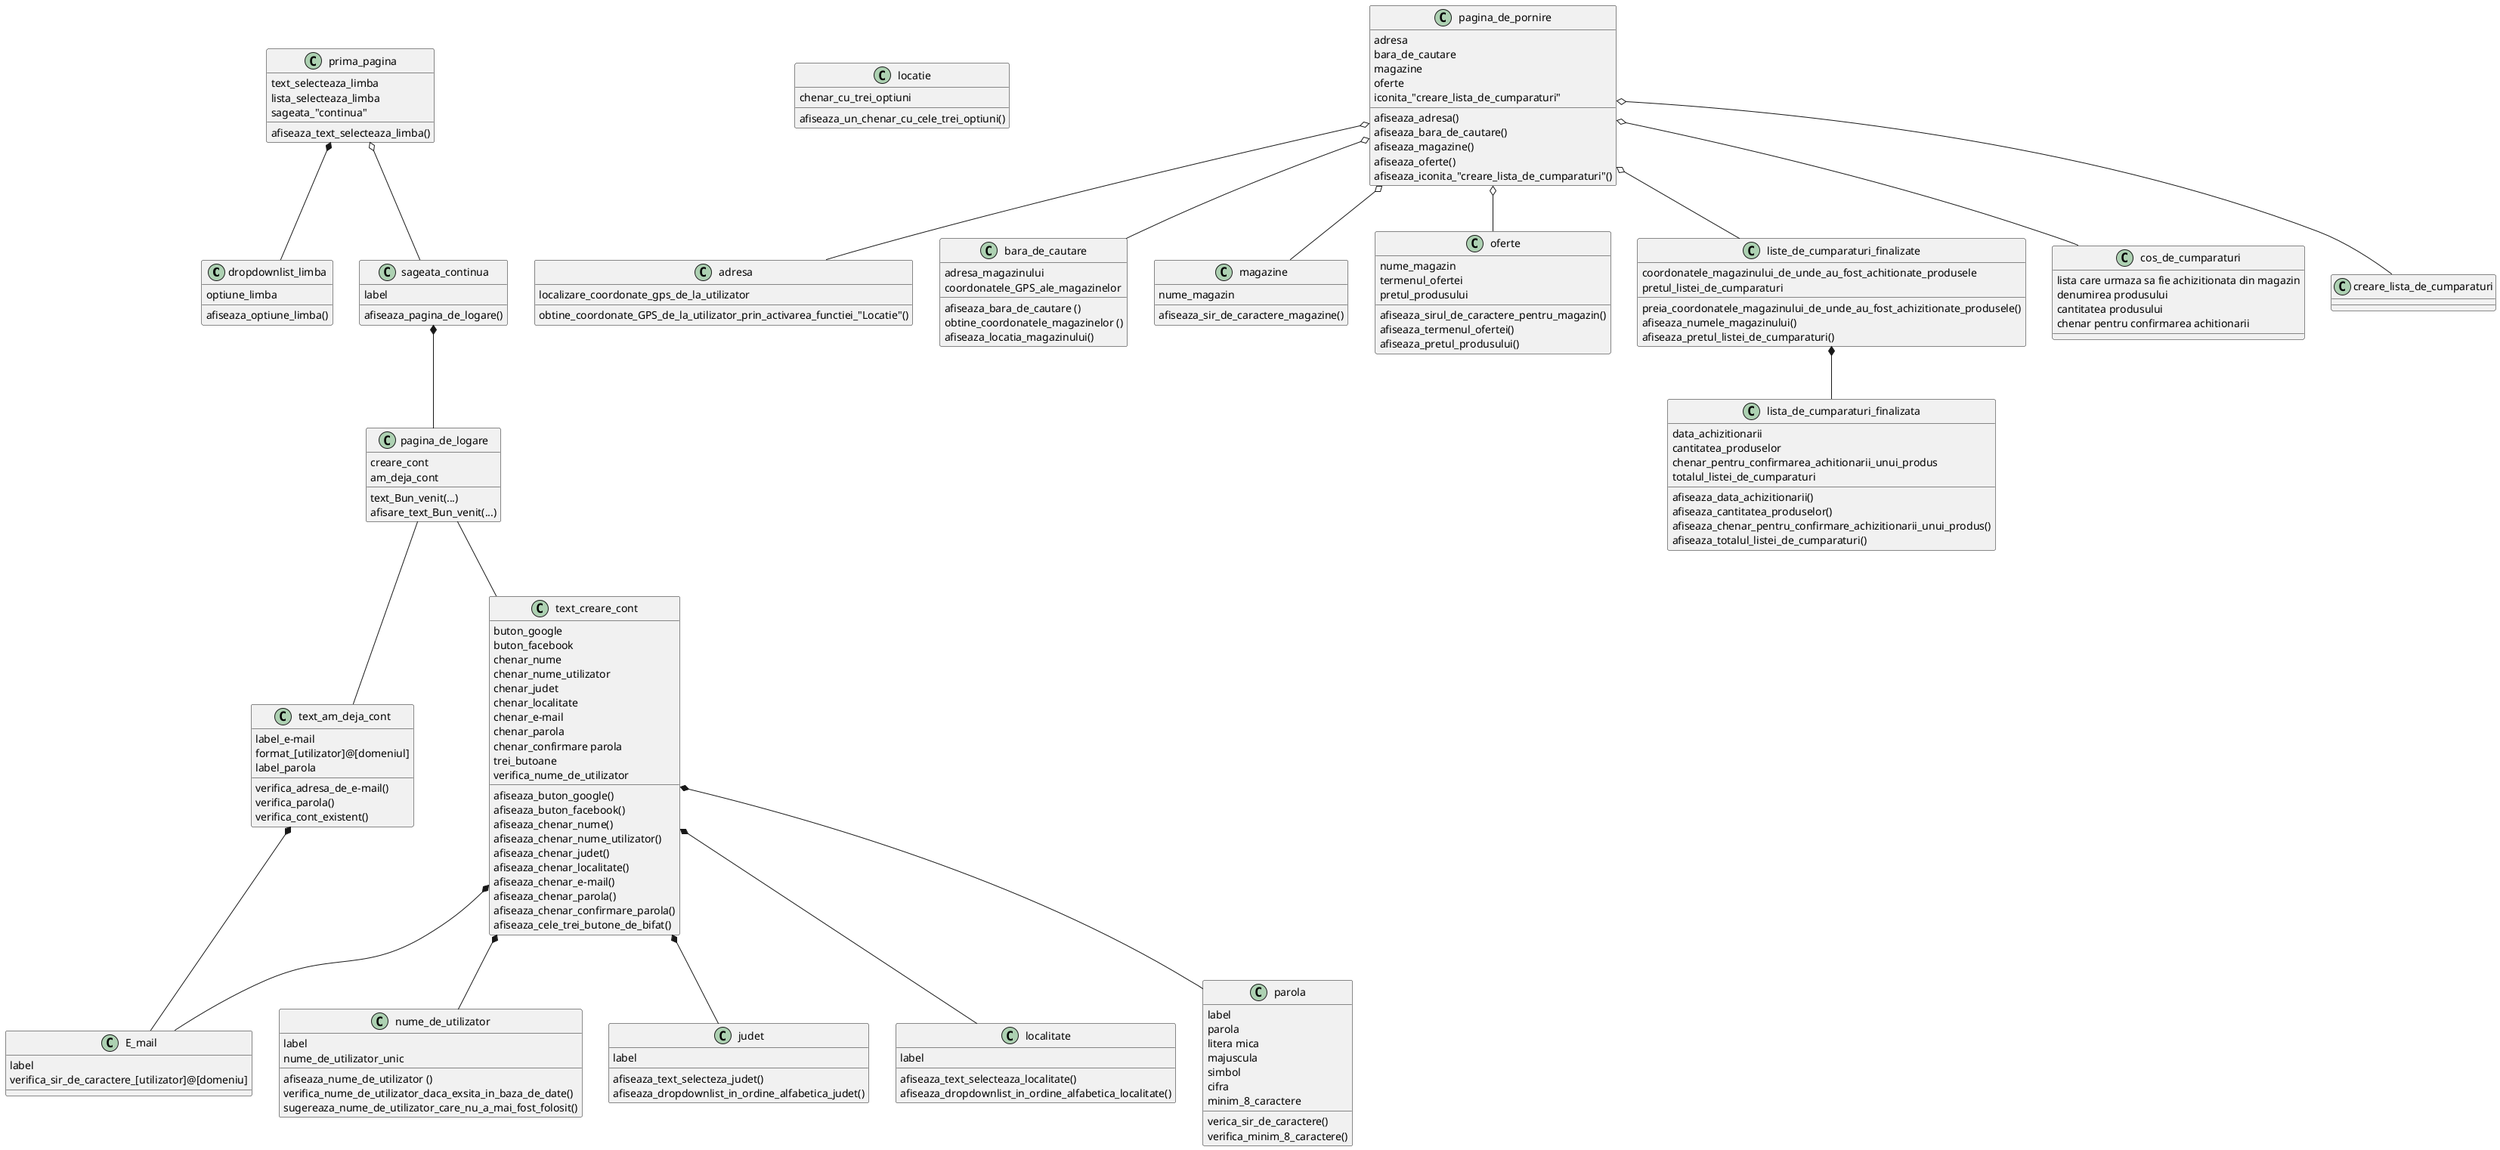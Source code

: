 @startuml

class dropdownlist_limba {
optiune_limba
afiseaza_optiune_limba()
}
class sageata_continua {
label
afiseaza_pagina_de_logare()

}

sageata_continua *-- pagina_de_logare

class prima_pagina {
text_selecteaza_limba
lista_selecteaza_limba
sageata_"continua"
afiseaza_text_selecteaza_limba()
}

prima_pagina *-- dropdownlist_limba
prima_pagina o-- sageata_continua

 class pagina_de_logare {
text_Bun_venit(...)
creare_cont
am_deja_cont
afisare_text_Bun_venit(...)
}

pagina_de_logare -- text_am_deja_cont
pagina_de_logare -- text_creare_cont

 class text_creare_cont {
buton_google
buton_facebook
chenar_nume
chenar_nume_utilizator
chenar_judet
chenar_localitate
chenar_e-mail
chenar_parola
chenar_confirmare parola
trei_butoane
verifica_nume_de_utilizator
afiseaza_buton_google()
afiseaza_buton_facebook()
afiseaza_chenar_nume()
afiseaza_chenar_nume_utilizator()
afiseaza_chenar_judet()
afiseaza_chenar_localitate()
afiseaza_chenar_e-mail()
afiseaza_chenar_parola()
afiseaza_chenar_confirmare_parola()
afiseaza_cele_trei_butone_de_bifat()

}
class nume_de_utilizator {
label
nume_de_utilizator_unic
afiseaza_nume_de_utilizator ()
verifica_nume_de_utilizator_daca_exsita_in_baza_de_date()
sugereaza_nume_de_utilizator_care_nu_a_mai_fost_folosit()

}

 text_creare_cont *-- nume_de_utilizator

class judet {
label
afiseaza_text_selecteza_judet()
afiseaza_dropdownlist_in_ordine_alfabetica_judet()
}

class localitate {
label
afiseaza_text_selecteaza_localitate()
afiseaza_dropdownlist_in_ordine_alfabetica_localitate()
}

class E_mail {
label
verifica_sir_de_caractere_[utilizator]@[domeniu]

}

class parola {
label
parola
litera mica
majuscula
simbol
cifra
minim_8_caractere
verica_sir_de_caractere()
verifica_minim_8_caractere()
}

text_creare_cont *-- judet
text_creare_cont *-- localitate
text_creare_cont *-- parola
text_creare_cont *-- E_mail

 class text_am_deja_cont{
label_e-mail
format_[utilizator]@[domeniul]
label_parola
verifica_adresa_de_e-mail()
verifica_parola()
verifica_cont_existent()

}

text_am_deja_cont *-- E_mail

class locatie {
chenar_cu_trei_optiuni
afiseaza_un_chenar_cu_cele_trei_optiuni()
}

class pagina_de_pornire {
adresa
bara_de_cautare
magazine
oferte
iconita_"creare_lista_de_cumparaturi"
afiseaza_adresa()
afiseaza_bara_de_cautare()
afiseaza_magazine()
afiseaza_oferte()
afiseaza_iconita_"creare_lista_de_cumparaturi"()
}

class adresa{
localizare_coordonate_gps_de_la_utilizator
obtine_coordonate_GPS_de_la_utilizator_prin_activarea_functiei_"Locatie"()
}


class bara_de_cautare {
adresa_magazinului
coordonatele_GPS_ale_magazinelor
afiseaza_bara_de_cautare ()
obtine_coordonatele_magazinelor ()
afiseaza_locatia_magazinului()

}

class magazine {
nume_magazin
afiseaza_sir_de_caractere_magazine()
}

class oferte {
nume_magazin
afiseaza_sirul_de_caractere_pentru_magazin()
termenul_ofertei
afiseaza_termenul_ofertei()
pretul_produsului
afiseaza_pretul_produsului()
}

class liste_de_cumparaturi_finalizate {
coordonatele_magazinului_de_unde_au_fost_achitionate_produsele
preia_coordonatele_magazinului_de_unde_au_fost_achizitionate_produsele()
afiseaza_numele_magazinului()
pretul_listei_de_cumparaturi
afiseaza_pretul_listei_de_cumparaturi()

}

class lista_de_cumparaturi_finalizata {
data_achizitionarii
afiseaza_data_achizitionarii()
cantitatea_produselor
afiseaza_cantitatea_produselor()
chenar_pentru_confirmarea_achitionarii_unui_produs
afiseaza_chenar_pentru_confirmare_achizitionarii_unui_produs()
totalul_listei_de_cumparaturi
afiseaza_totalul_listei_de_cumparaturi()

}

liste_de_cumparaturi_finalizate *-- lista_de_cumparaturi_finalizata

class cos_de_cumparaturi {
lista care urmaza sa fie achizitionata din magazin
denumirea produsului
cantitatea produsului
chenar pentru confirmarea achitionarii
}

class creare_lista_de_cumparaturi {


}
pagina_de_pornire o-- adresa
pagina_de_pornire o-- bara_de_cautare
pagina_de_pornire o-- magazine
pagina_de_pornire o-- oferte
pagina_de_pornire o-- liste_de_cumparaturi_finalizate
pagina_de_pornire o-- cos_de_cumparaturi
pagina_de_pornire o-- creare_lista_de_cumparaturi




@enduml